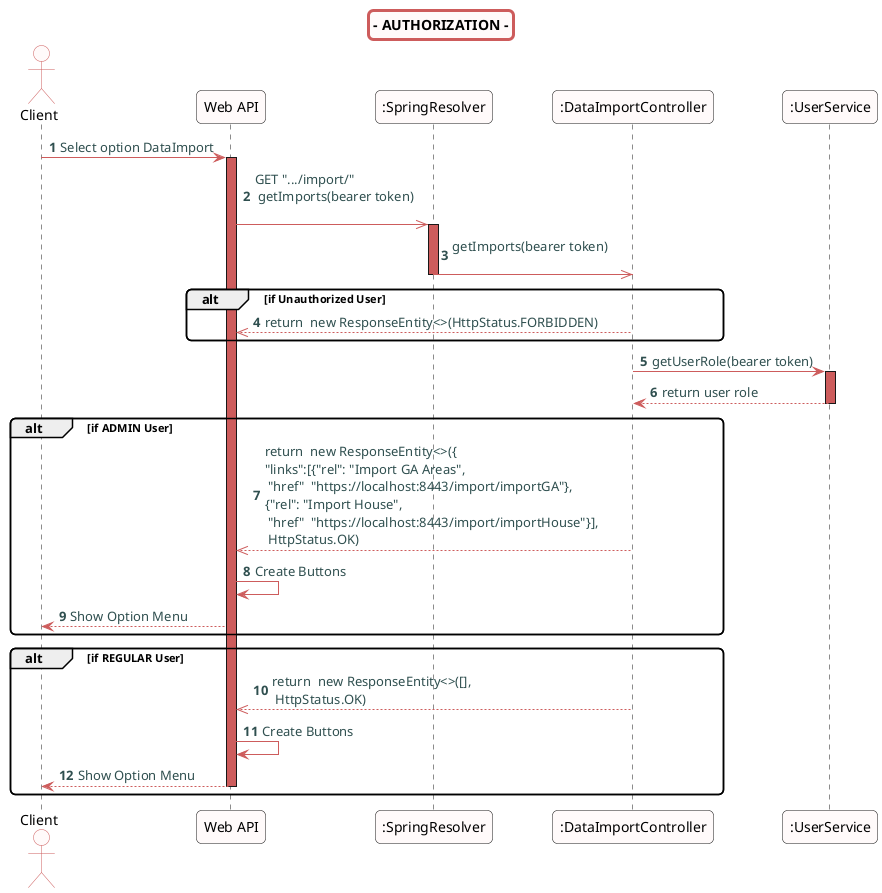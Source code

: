 @startuml
skinparam titleBorderRoundCorner 10
skinparam titleBorderThickness 3
skinparam titleBorderColor indianred
skinparam titleBackgroundColor snow
skinparam FontName quicksand

skinparam actor {
  BorderColor indianred
  backgroundColor Snow
  }

skinparam sequence {
  LifeLineBackgroundColor indianred
  ParticipantBackgroundColor snow
}

skinparam roundcorner 10

skinparam component {
  arrowThickness 1
  ArrowFontName Verdana
  ArrowColor indianred
  ArrowFontColor darkslategrey
}


title - AUTHORIZATION -

autonumber

actor "Client"

"Client" -> "Web API": Select option DataImport

activate "Web API"
"Web API" ->> ":SpringResolver":  GET ".../import/" \n getImports(bearer token) \n
activate ":SpringResolver"
":SpringResolver" ->> ":DataImportController": getImports(bearer token) \n
deactivate ":SpringResolver"
alt if Unauthorized User
":DataImportController" -->> "Web API": return  new ResponseEntity<>(HttpStatus.FORBIDDEN)
end
":DataImportController" -> ":UserService": getUserRole(bearer token)
activate ":UserService"
":UserService" --> ":DataImportController": return user role
deactivate ":UserService"
alt if ADMIN User
":DataImportController" -->> "Web API": return  new ResponseEntity<>({\n"links":[{"rel": "Import GA Areas",\n "href"  "https://localhost:8443/import/importGA"}, \n{"rel": "Import House",\n "href"  "https://localhost:8443/import/importHouse"}],\n HttpStatus.OK)
"Web API" -> "Web API": Create Buttons
"Web API" --> "Client": Show Option Menu
end
alt if REGULAR User
":DataImportController" -->> "Web API": return  new ResponseEntity<>([],\n HttpStatus.OK)
"Web API" -> "Web API": Create Buttons
"Web API" --> "Client": Show Option Menu
deactivate "Web API"
end
deactivate "Web API"
@enduml